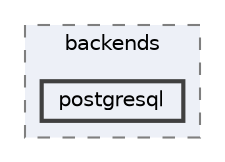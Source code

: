 digraph "C:/Users/LukeMabie/documents/Development/Password_Saver_Using_Django-master/venv/Lib/site-packages/django/db/backends/postgresql"
{
 // LATEX_PDF_SIZE
  bgcolor="transparent";
  edge [fontname=Helvetica,fontsize=10,labelfontname=Helvetica,labelfontsize=10];
  node [fontname=Helvetica,fontsize=10,shape=box,height=0.2,width=0.4];
  compound=true
  subgraph clusterdir_21135f5aa85734474baca6500c409704 {
    graph [ bgcolor="#edf0f7", pencolor="grey50", label="backends", fontname=Helvetica,fontsize=10 style="filled,dashed", URL="dir_21135f5aa85734474baca6500c409704.html",tooltip=""]
  dir_5ac5fb186412c4ce49c2417a3ac54b8e [label="postgresql", fillcolor="#edf0f7", color="grey25", style="filled,bold", URL="dir_5ac5fb186412c4ce49c2417a3ac54b8e.html",tooltip=""];
  }
}
